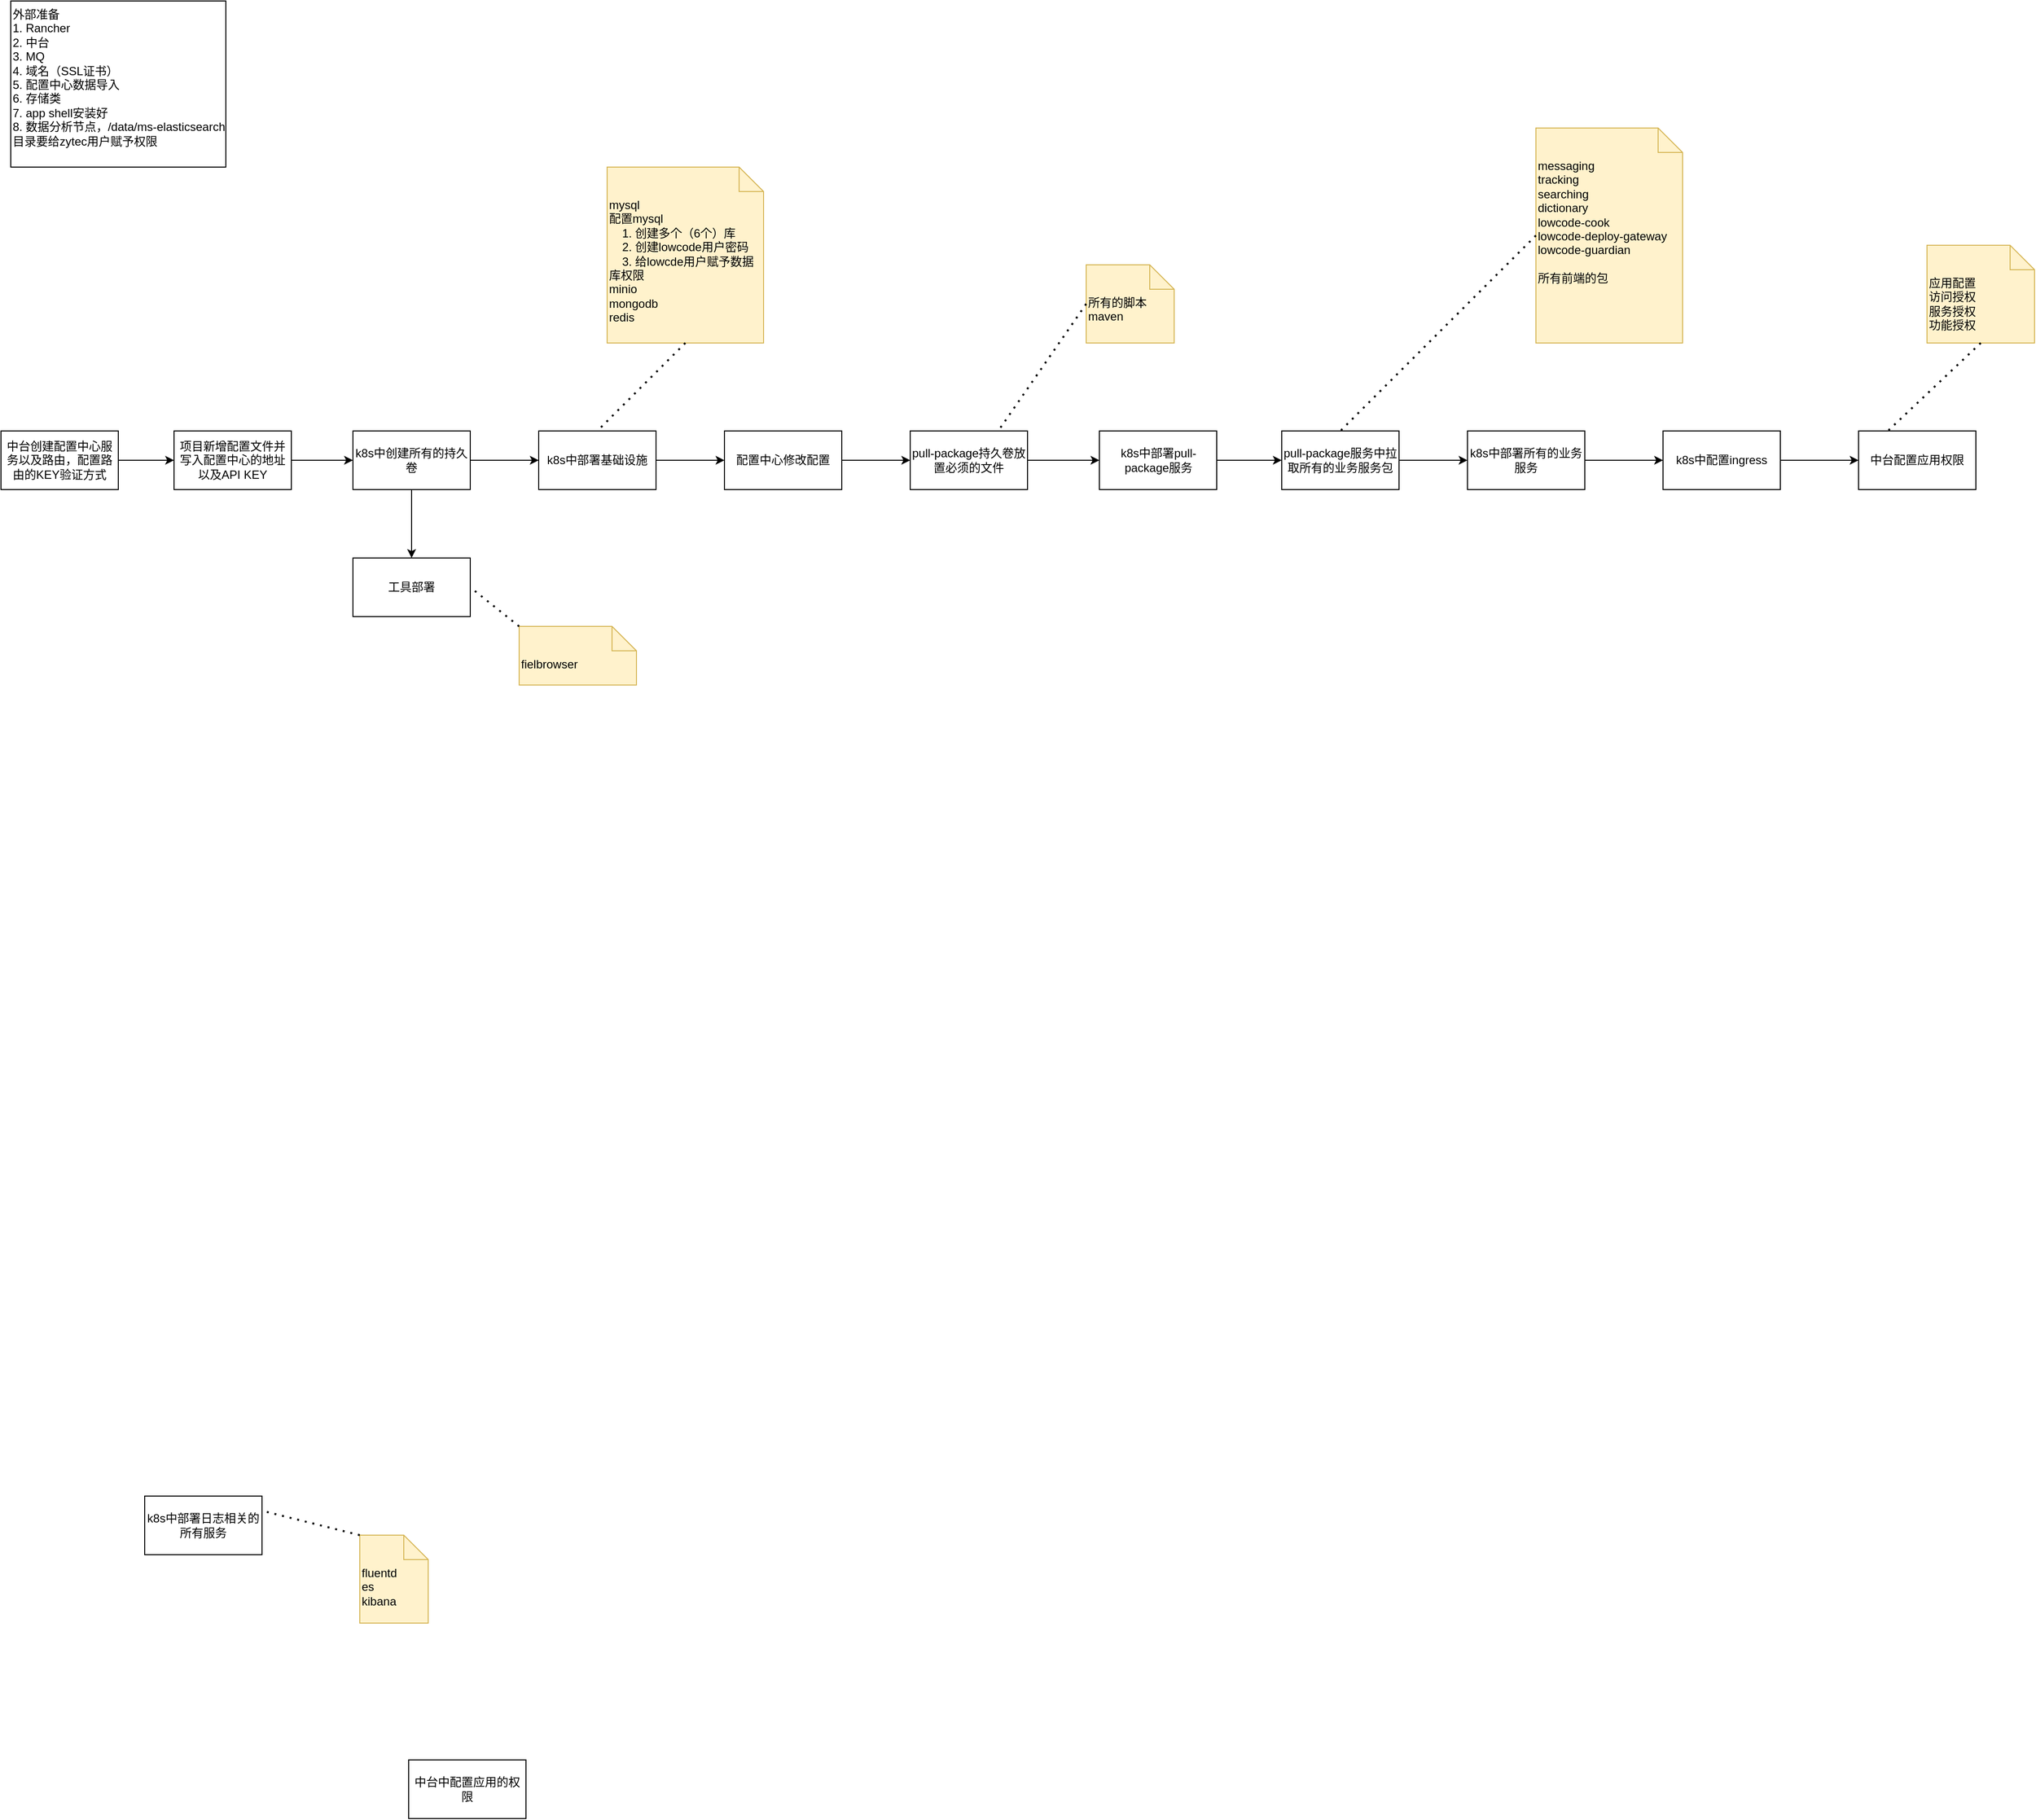 <mxfile version="24.1.0" type="github">
  <diagram id="C5RBs43oDa-KdzZeNtuy" name="Page-1">
    <mxGraphModel dx="2713" dy="1964" grid="1" gridSize="10" guides="1" tooltips="1" connect="1" arrows="1" fold="1" page="1" pageScale="1" pageWidth="827" pageHeight="1169" math="0" shadow="0">
      <root>
        <mxCell id="WIyWlLk6GJQsqaUBKTNV-0" />
        <mxCell id="WIyWlLk6GJQsqaUBKTNV-1" parent="WIyWlLk6GJQsqaUBKTNV-0" />
        <mxCell id="bLoDom8n8q_n5jIfxJ7S-4" value="mysql&lt;div&gt;&lt;div&gt;&lt;span style=&quot;text-align: center;&quot;&gt;配置mysql&lt;/span&gt;&lt;br&gt;&lt;/div&gt;&lt;div&gt;&lt;span style=&quot;text-align: center;&quot;&gt;&amp;nbsp; &amp;nbsp;&amp;nbsp;&lt;/span&gt;&lt;span style=&quot;background-color: initial;&quot;&gt;1. 创建多个（6个）库&lt;/span&gt;&lt;/div&gt;&lt;div&gt;&amp;nbsp; &amp;nbsp; 2. 创建lowcode用户密码&lt;/div&gt;&lt;div&gt;&amp;nbsp; &amp;nbsp; 3. 给lowcde用户赋予数据库权限&lt;/div&gt;&lt;div&gt;minio&lt;/div&gt;&lt;div&gt;mongodb&lt;/div&gt;&lt;div&gt;redis&lt;/div&gt;&lt;div&gt;&lt;br&gt;&lt;/div&gt;&lt;/div&gt;" style="shape=note2;boundedLbl=1;whiteSpace=wrap;html=1;size=25;verticalAlign=top;align=left;fillColor=#fff2cc;strokeColor=#d6b656;" vertex="1" parent="WIyWlLk6GJQsqaUBKTNV-1">
          <mxGeometry x="-90" y="-110" width="160" height="180" as="geometry" />
        </mxCell>
        <mxCell id="bLoDom8n8q_n5jIfxJ7S-9" value="fielbrowser" style="shape=note2;boundedLbl=1;whiteSpace=wrap;html=1;size=25;verticalAlign=top;align=left;fillColor=#fff2cc;strokeColor=#d6b656;" vertex="1" parent="WIyWlLk6GJQsqaUBKTNV-1">
          <mxGeometry x="-180" y="360" width="120" height="60" as="geometry" />
        </mxCell>
        <mxCell id="bLoDom8n8q_n5jIfxJ7S-11" value="" style="endArrow=none;dashed=1;html=1;dashPattern=1 3;strokeWidth=2;rounded=0;entryX=1;entryY=0.5;entryDx=0;entryDy=0;exitX=0;exitY=0;exitDx=0;exitDy=0;exitPerimeter=0;" edge="1" parent="WIyWlLk6GJQsqaUBKTNV-1" source="bLoDom8n8q_n5jIfxJ7S-9" target="bLoDom8n8q_n5jIfxJ7S-47">
          <mxGeometry width="50" height="50" relative="1" as="geometry">
            <mxPoint x="230" y="550" as="sourcePoint" />
            <mxPoint x="-200" y="320" as="targetPoint" />
          </mxGeometry>
        </mxCell>
        <mxCell id="bLoDom8n8q_n5jIfxJ7S-48" value="" style="edgeStyle=none;rounded=0;orthogonalLoop=1;jettySize=auto;html=1;" edge="1" parent="WIyWlLk6GJQsqaUBKTNV-1" source="bLoDom8n8q_n5jIfxJ7S-16" target="bLoDom8n8q_n5jIfxJ7S-28">
          <mxGeometry relative="1" as="geometry" />
        </mxCell>
        <mxCell id="bLoDom8n8q_n5jIfxJ7S-16" value="项目新增配置文件并写入配置中心的地址以及API KEY" style="rounded=0;whiteSpace=wrap;html=1;" vertex="1" parent="WIyWlLk6GJQsqaUBKTNV-1">
          <mxGeometry x="-533" y="160" width="120" height="60" as="geometry" />
        </mxCell>
        <mxCell id="bLoDom8n8q_n5jIfxJ7S-24" value="" style="edgeStyle=none;rounded=0;orthogonalLoop=1;jettySize=auto;html=1;" edge="1" parent="WIyWlLk6GJQsqaUBKTNV-1" source="bLoDom8n8q_n5jIfxJ7S-18" target="bLoDom8n8q_n5jIfxJ7S-16">
          <mxGeometry relative="1" as="geometry" />
        </mxCell>
        <mxCell id="bLoDom8n8q_n5jIfxJ7S-18" value="中台创建配置中心服务以及路由，配置路由的KEY验证方式" style="rounded=0;whiteSpace=wrap;html=1;" vertex="1" parent="WIyWlLk6GJQsqaUBKTNV-1">
          <mxGeometry x="-710" y="160" width="120" height="60" as="geometry" />
        </mxCell>
        <mxCell id="bLoDom8n8q_n5jIfxJ7S-19" value="" style="endArrow=none;dashed=1;html=1;dashPattern=1 3;strokeWidth=2;rounded=0;entryX=0.5;entryY=0;entryDx=0;entryDy=0;exitX=0.5;exitY=1;exitDx=0;exitDy=0;exitPerimeter=0;" edge="1" parent="WIyWlLk6GJQsqaUBKTNV-1" source="bLoDom8n8q_n5jIfxJ7S-4">
          <mxGeometry width="50" height="50" relative="1" as="geometry">
            <mxPoint x="-253" y="650" as="sourcePoint" />
            <mxPoint x="-100" y="160" as="targetPoint" />
          </mxGeometry>
        </mxCell>
        <mxCell id="bLoDom8n8q_n5jIfxJ7S-52" value="" style="edgeStyle=none;rounded=0;orthogonalLoop=1;jettySize=auto;html=1;" edge="1" parent="WIyWlLk6GJQsqaUBKTNV-1" source="bLoDom8n8q_n5jIfxJ7S-27" target="bLoDom8n8q_n5jIfxJ7S-29">
          <mxGeometry relative="1" as="geometry" />
        </mxCell>
        <mxCell id="bLoDom8n8q_n5jIfxJ7S-27" value="配置中心修改配置" style="rounded=0;whiteSpace=wrap;html=1;" vertex="1" parent="WIyWlLk6GJQsqaUBKTNV-1">
          <mxGeometry x="30" y="160" width="120" height="60" as="geometry" />
        </mxCell>
        <mxCell id="bLoDom8n8q_n5jIfxJ7S-50" value="" style="edgeStyle=none;rounded=0;orthogonalLoop=1;jettySize=auto;html=1;" edge="1" parent="WIyWlLk6GJQsqaUBKTNV-1" source="bLoDom8n8q_n5jIfxJ7S-28" target="bLoDom8n8q_n5jIfxJ7S-47">
          <mxGeometry relative="1" as="geometry" />
        </mxCell>
        <mxCell id="bLoDom8n8q_n5jIfxJ7S-62" value="" style="edgeStyle=none;rounded=0;orthogonalLoop=1;jettySize=auto;html=1;" edge="1" parent="WIyWlLk6GJQsqaUBKTNV-1" source="bLoDom8n8q_n5jIfxJ7S-28" target="bLoDom8n8q_n5jIfxJ7S-61">
          <mxGeometry relative="1" as="geometry" />
        </mxCell>
        <mxCell id="bLoDom8n8q_n5jIfxJ7S-28" value="k8s中创建所有的持久卷" style="rounded=0;whiteSpace=wrap;html=1;" vertex="1" parent="WIyWlLk6GJQsqaUBKTNV-1">
          <mxGeometry x="-350" y="160" width="120" height="60" as="geometry" />
        </mxCell>
        <mxCell id="bLoDom8n8q_n5jIfxJ7S-53" value="" style="edgeStyle=none;rounded=0;orthogonalLoop=1;jettySize=auto;html=1;" edge="1" parent="WIyWlLk6GJQsqaUBKTNV-1" source="bLoDom8n8q_n5jIfxJ7S-29" target="bLoDom8n8q_n5jIfxJ7S-34">
          <mxGeometry relative="1" as="geometry" />
        </mxCell>
        <mxCell id="bLoDom8n8q_n5jIfxJ7S-29" value="pull-package持久卷放置必须的文件" style="rounded=0;whiteSpace=wrap;html=1;" vertex="1" parent="WIyWlLk6GJQsqaUBKTNV-1">
          <mxGeometry x="220" y="160" width="120" height="60" as="geometry" />
        </mxCell>
        <mxCell id="bLoDom8n8q_n5jIfxJ7S-30" value="所有的脚本&lt;div&gt;maven&lt;/div&gt;" style="shape=note2;boundedLbl=1;whiteSpace=wrap;html=1;size=25;verticalAlign=top;align=left;fillColor=#fff2cc;strokeColor=#d6b656;" vertex="1" parent="WIyWlLk6GJQsqaUBKTNV-1">
          <mxGeometry x="400" y="-10" width="90" height="80" as="geometry" />
        </mxCell>
        <mxCell id="bLoDom8n8q_n5jIfxJ7S-31" value="" style="endArrow=none;dashed=1;html=1;dashPattern=1 3;strokeWidth=2;rounded=0;entryX=0.75;entryY=0;entryDx=0;entryDy=0;exitX=0;exitY=0.5;exitDx=0;exitDy=0;exitPerimeter=0;" edge="1" parent="WIyWlLk6GJQsqaUBKTNV-1" source="bLoDom8n8q_n5jIfxJ7S-30" target="bLoDom8n8q_n5jIfxJ7S-29">
          <mxGeometry width="50" height="50" relative="1" as="geometry">
            <mxPoint x="-175" y="583" as="sourcePoint" />
            <mxPoint x="-63" y="550" as="targetPoint" />
          </mxGeometry>
        </mxCell>
        <mxCell id="bLoDom8n8q_n5jIfxJ7S-54" value="" style="edgeStyle=none;rounded=0;orthogonalLoop=1;jettySize=auto;html=1;" edge="1" parent="WIyWlLk6GJQsqaUBKTNV-1" source="bLoDom8n8q_n5jIfxJ7S-34" target="bLoDom8n8q_n5jIfxJ7S-35">
          <mxGeometry relative="1" as="geometry" />
        </mxCell>
        <mxCell id="bLoDom8n8q_n5jIfxJ7S-34" value="k8s中部署pull-package服务" style="rounded=0;whiteSpace=wrap;html=1;" vertex="1" parent="WIyWlLk6GJQsqaUBKTNV-1">
          <mxGeometry x="413.5" y="160" width="120" height="60" as="geometry" />
        </mxCell>
        <mxCell id="bLoDom8n8q_n5jIfxJ7S-55" value="" style="edgeStyle=none;rounded=0;orthogonalLoop=1;jettySize=auto;html=1;" edge="1" parent="WIyWlLk6GJQsqaUBKTNV-1" source="bLoDom8n8q_n5jIfxJ7S-35" target="bLoDom8n8q_n5jIfxJ7S-39">
          <mxGeometry relative="1" as="geometry" />
        </mxCell>
        <mxCell id="bLoDom8n8q_n5jIfxJ7S-35" value="pull-package服务中拉取所有的业务服务包" style="rounded=0;whiteSpace=wrap;html=1;" vertex="1" parent="WIyWlLk6GJQsqaUBKTNV-1">
          <mxGeometry x="600" y="160" width="120" height="60" as="geometry" />
        </mxCell>
        <mxCell id="bLoDom8n8q_n5jIfxJ7S-37" value="messaging&lt;div&gt;tracking&lt;/div&gt;&lt;div&gt;searching&lt;/div&gt;&lt;div&gt;dictionary&lt;/div&gt;&lt;div&gt;lowcode-cook&lt;/div&gt;&lt;div&gt;lowcode-deploy-gateway&lt;/div&gt;&lt;div&gt;lowcode-guardian&lt;/div&gt;&lt;div&gt;&lt;br&gt;&lt;/div&gt;&lt;div&gt;所有前端的包&lt;/div&gt;" style="shape=note2;boundedLbl=1;whiteSpace=wrap;html=1;size=25;verticalAlign=top;align=left;fillColor=#fff2cc;strokeColor=#d6b656;" vertex="1" parent="WIyWlLk6GJQsqaUBKTNV-1">
          <mxGeometry x="860" y="-150" width="150" height="220" as="geometry" />
        </mxCell>
        <mxCell id="bLoDom8n8q_n5jIfxJ7S-38" value="" style="endArrow=none;dashed=1;html=1;dashPattern=1 3;strokeWidth=2;rounded=0;entryX=0.5;entryY=0;entryDx=0;entryDy=0;exitX=0;exitY=0.5;exitDx=0;exitDy=0;exitPerimeter=0;" edge="1" parent="WIyWlLk6GJQsqaUBKTNV-1" source="bLoDom8n8q_n5jIfxJ7S-37" target="bLoDom8n8q_n5jIfxJ7S-35">
          <mxGeometry width="50" height="50" relative="1" as="geometry">
            <mxPoint x="900" y="-50" as="sourcePoint" />
            <mxPoint x="790" y="-75" as="targetPoint" />
          </mxGeometry>
        </mxCell>
        <mxCell id="bLoDom8n8q_n5jIfxJ7S-56" value="" style="edgeStyle=none;rounded=0;orthogonalLoop=1;jettySize=auto;html=1;" edge="1" parent="WIyWlLk6GJQsqaUBKTNV-1" source="bLoDom8n8q_n5jIfxJ7S-39" target="bLoDom8n8q_n5jIfxJ7S-43">
          <mxGeometry relative="1" as="geometry" />
        </mxCell>
        <mxCell id="bLoDom8n8q_n5jIfxJ7S-39" value="k8s中部署所有的业务服务" style="rounded=0;whiteSpace=wrap;html=1;" vertex="1" parent="WIyWlLk6GJQsqaUBKTNV-1">
          <mxGeometry x="790" y="160" width="120" height="60" as="geometry" />
        </mxCell>
        <mxCell id="bLoDom8n8q_n5jIfxJ7S-40" value="k8s中部署日志相关的所有服务" style="rounded=0;whiteSpace=wrap;html=1;" vertex="1" parent="WIyWlLk6GJQsqaUBKTNV-1">
          <mxGeometry x="-563" y="1250" width="120" height="60" as="geometry" />
        </mxCell>
        <mxCell id="bLoDom8n8q_n5jIfxJ7S-41" value="fluentd&lt;div&gt;es&lt;/div&gt;&lt;div&gt;kibana&lt;/div&gt;" style="shape=note2;boundedLbl=1;whiteSpace=wrap;html=1;size=25;verticalAlign=top;align=left;fillColor=#fff2cc;strokeColor=#d6b656;" vertex="1" parent="WIyWlLk6GJQsqaUBKTNV-1">
          <mxGeometry x="-343" y="1290" width="70" height="90" as="geometry" />
        </mxCell>
        <mxCell id="bLoDom8n8q_n5jIfxJ7S-42" value="" style="endArrow=none;dashed=1;html=1;dashPattern=1 3;strokeWidth=2;rounded=0;entryX=1;entryY=0.25;entryDx=0;entryDy=0;exitX=0;exitY=0;exitDx=0;exitDy=0;exitPerimeter=0;" edge="1" parent="WIyWlLk6GJQsqaUBKTNV-1" source="bLoDom8n8q_n5jIfxJ7S-41" target="bLoDom8n8q_n5jIfxJ7S-40">
          <mxGeometry width="50" height="50" relative="1" as="geometry">
            <mxPoint x="-333" y="1095" as="sourcePoint" />
            <mxPoint x="-433" y="1015" as="targetPoint" />
          </mxGeometry>
        </mxCell>
        <mxCell id="bLoDom8n8q_n5jIfxJ7S-58" value="" style="edgeStyle=none;rounded=0;orthogonalLoop=1;jettySize=auto;html=1;" edge="1" parent="WIyWlLk6GJQsqaUBKTNV-1" source="bLoDom8n8q_n5jIfxJ7S-43" target="bLoDom8n8q_n5jIfxJ7S-57">
          <mxGeometry relative="1" as="geometry" />
        </mxCell>
        <mxCell id="bLoDom8n8q_n5jIfxJ7S-43" value="k8s中配置ingress" style="rounded=0;whiteSpace=wrap;html=1;" vertex="1" parent="WIyWlLk6GJQsqaUBKTNV-1">
          <mxGeometry x="990" y="160" width="120" height="60" as="geometry" />
        </mxCell>
        <mxCell id="bLoDom8n8q_n5jIfxJ7S-44" value="中台中配置应用的权限" style="rounded=0;whiteSpace=wrap;html=1;" vertex="1" parent="WIyWlLk6GJQsqaUBKTNV-1">
          <mxGeometry x="-293" y="1520" width="120" height="60" as="geometry" />
        </mxCell>
        <mxCell id="bLoDom8n8q_n5jIfxJ7S-47" value="工具部署" style="rounded=0;whiteSpace=wrap;html=1;" vertex="1" parent="WIyWlLk6GJQsqaUBKTNV-1">
          <mxGeometry x="-350" y="290" width="120" height="60" as="geometry" />
        </mxCell>
        <mxCell id="bLoDom8n8q_n5jIfxJ7S-57" value="中台配置应用权限" style="rounded=0;whiteSpace=wrap;html=1;" vertex="1" parent="WIyWlLk6GJQsqaUBKTNV-1">
          <mxGeometry x="1190" y="160" width="120" height="60" as="geometry" />
        </mxCell>
        <mxCell id="bLoDom8n8q_n5jIfxJ7S-59" value="应用配置&lt;div&gt;访问授权&lt;/div&gt;&lt;div&gt;服务授权&lt;/div&gt;&lt;div&gt;功能授权&lt;/div&gt;" style="shape=note2;boundedLbl=1;whiteSpace=wrap;html=1;size=25;verticalAlign=top;align=left;fillColor=#fff2cc;strokeColor=#d6b656;" vertex="1" parent="WIyWlLk6GJQsqaUBKTNV-1">
          <mxGeometry x="1260" y="-30" width="110" height="100" as="geometry" />
        </mxCell>
        <mxCell id="bLoDom8n8q_n5jIfxJ7S-60" value="" style="endArrow=none;dashed=1;html=1;dashPattern=1 3;strokeWidth=2;rounded=0;entryX=0.25;entryY=0;entryDx=0;entryDy=0;exitX=0.5;exitY=1;exitDx=0;exitDy=0;exitPerimeter=0;" edge="1" parent="WIyWlLk6GJQsqaUBKTNV-1" source="bLoDom8n8q_n5jIfxJ7S-59" target="bLoDom8n8q_n5jIfxJ7S-57">
          <mxGeometry width="50" height="50" relative="1" as="geometry">
            <mxPoint x="1220" y="-50" as="sourcePoint" />
            <mxPoint x="1020" y="150" as="targetPoint" />
          </mxGeometry>
        </mxCell>
        <mxCell id="bLoDom8n8q_n5jIfxJ7S-63" value="" style="edgeStyle=none;rounded=0;orthogonalLoop=1;jettySize=auto;html=1;" edge="1" parent="WIyWlLk6GJQsqaUBKTNV-1" source="bLoDom8n8q_n5jIfxJ7S-61" target="bLoDom8n8q_n5jIfxJ7S-27">
          <mxGeometry relative="1" as="geometry" />
        </mxCell>
        <mxCell id="bLoDom8n8q_n5jIfxJ7S-61" value="k8s中部署基础设施" style="rounded=0;whiteSpace=wrap;html=1;" vertex="1" parent="WIyWlLk6GJQsqaUBKTNV-1">
          <mxGeometry x="-160" y="160" width="120" height="60" as="geometry" />
        </mxCell>
        <mxCell id="bLoDom8n8q_n5jIfxJ7S-64" value="外部准备&lt;div&gt;1. Rancher&lt;/div&gt;&lt;div&gt;2. 中台&lt;/div&gt;&lt;div&gt;3. MQ&lt;/div&gt;&lt;div&gt;4. 域名（SSL证书）&lt;/div&gt;&lt;div&gt;5. 配置中心数据导入&lt;/div&gt;&lt;div&gt;6. 存储类&lt;/div&gt;&lt;div&gt;7. app shell安装好&lt;/div&gt;&lt;div&gt;8. 数据分析节点，/data/ms-elasticsearch目录要给zytec用户赋予权限&lt;/div&gt;" style="text;html=1;align=left;verticalAlign=top;whiteSpace=wrap;rounded=0;strokeColor=default;" vertex="1" parent="WIyWlLk6GJQsqaUBKTNV-1">
          <mxGeometry x="-700" y="-280" width="220" height="170" as="geometry" />
        </mxCell>
      </root>
    </mxGraphModel>
  </diagram>
</mxfile>
